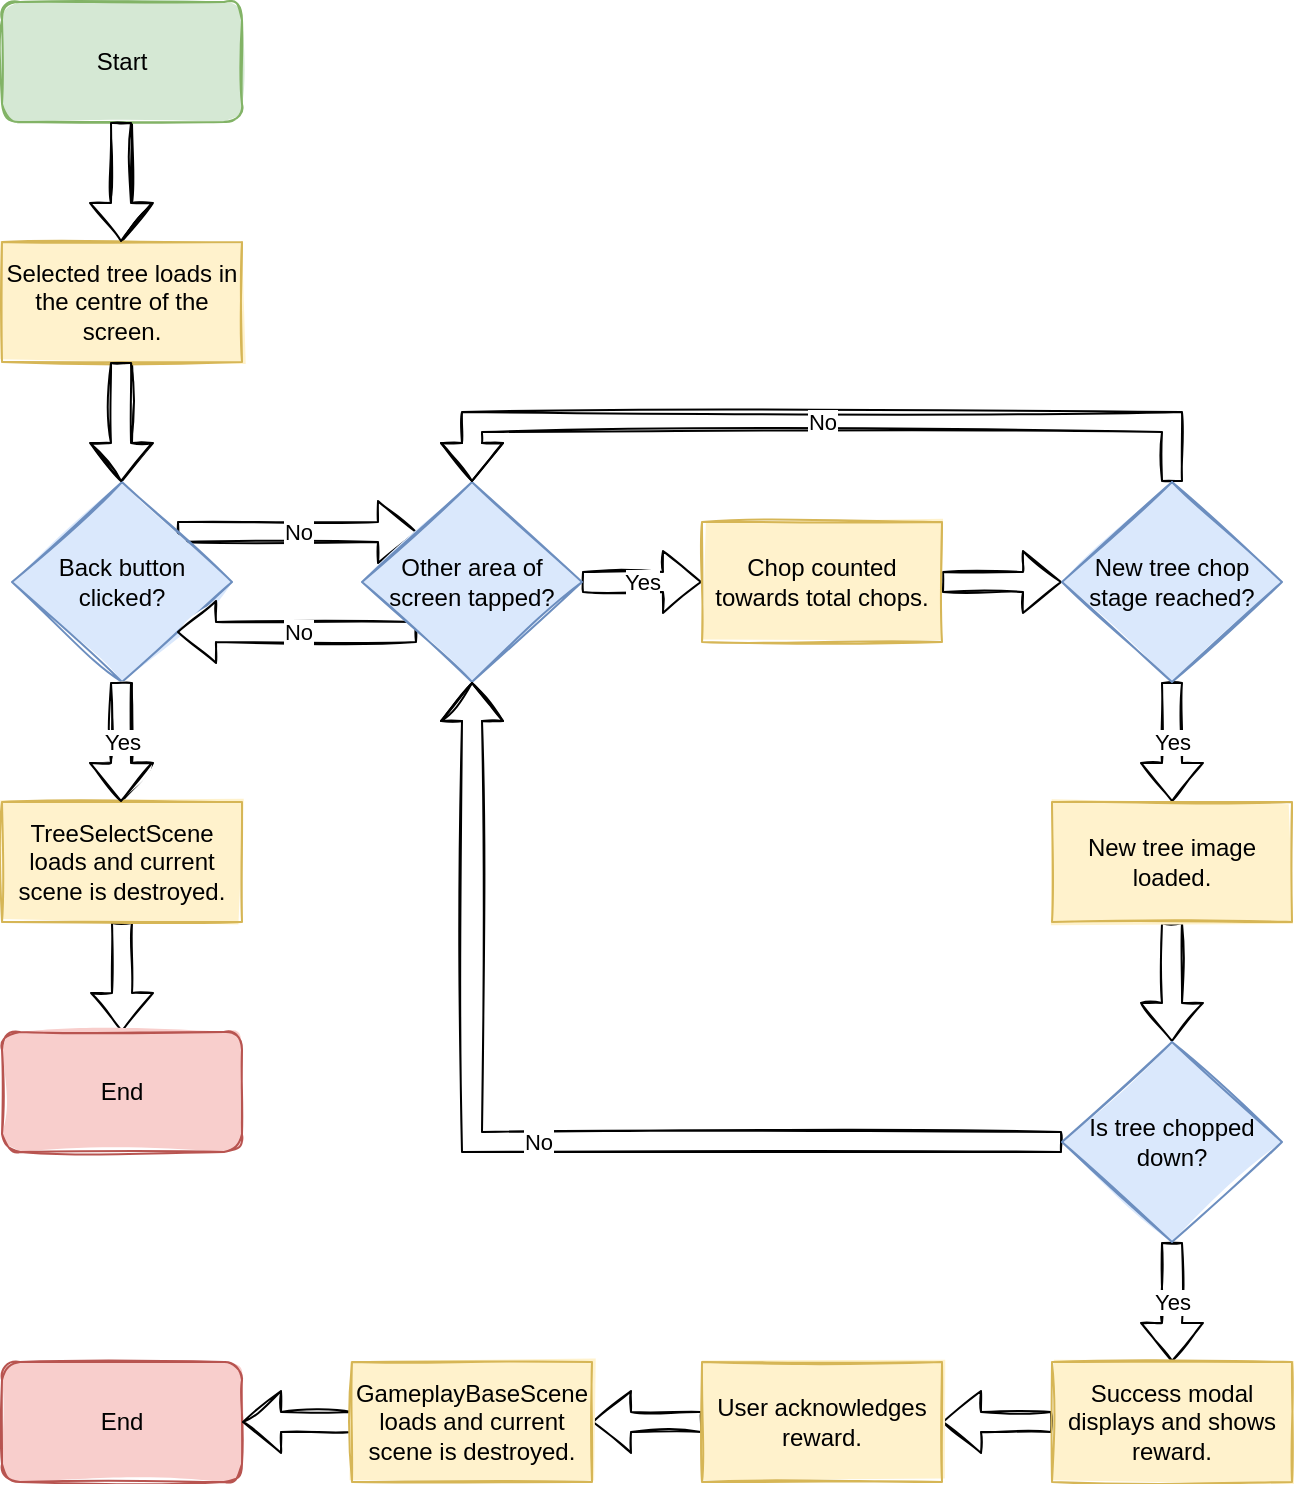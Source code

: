 <mxfile version="16.1.2" type="device"><diagram id="o_-JVSorGUq8rQS-DgG7" name="Page-1"><mxGraphModel dx="870" dy="626" grid="1" gridSize="10" guides="1" tooltips="1" connect="1" arrows="1" fold="1" page="1" pageScale="1" pageWidth="827" pageHeight="1169" background="none" math="0" shadow="0"><root><mxCell id="0"/><mxCell id="1" parent="0"/><mxCell id="ipaL6n43P8oaSK_bz6wS-7" style="edgeStyle=orthogonalEdgeStyle;rounded=0;orthogonalLoop=1;jettySize=auto;html=1;exitX=0.5;exitY=1;exitDx=0;exitDy=0;sketch=1;strokeColor=default;shape=flexArrow;" parent="1" source="ipaL6n43P8oaSK_bz6wS-1" target="ipaL6n43P8oaSK_bz6wS-6" edge="1"><mxGeometry relative="1" as="geometry"/></mxCell><mxCell id="ipaL6n43P8oaSK_bz6wS-1" value="Start" style="rounded=1;whiteSpace=wrap;html=1;fillColor=#d5e8d4;strokeColor=#82b366;sketch=1;fillStyle=solid;" parent="1" vertex="1"><mxGeometry x="100" y="40" width="120" height="60" as="geometry"/></mxCell><mxCell id="ipaL6n43P8oaSK_bz6wS-9" value="" style="edgeStyle=orthogonalEdgeStyle;shape=flexArrow;rounded=0;sketch=1;orthogonalLoop=1;jettySize=auto;html=1;strokeColor=default;" parent="1" source="ipaL6n43P8oaSK_bz6wS-6" target="ipaL6n43P8oaSK_bz6wS-8" edge="1"><mxGeometry relative="1" as="geometry"/></mxCell><mxCell id="ipaL6n43P8oaSK_bz6wS-6" value="Selected tree loads in the centre of the screen." style="rounded=0;whiteSpace=wrap;html=1;sketch=1;fillStyle=solid;fillColor=#fff2cc;strokeColor=#d6b656;" parent="1" vertex="1"><mxGeometry x="100" y="160" width="120" height="60" as="geometry"/></mxCell><mxCell id="ipaL6n43P8oaSK_bz6wS-13" value="Yes" style="edgeStyle=orthogonalEdgeStyle;shape=flexArrow;rounded=0;sketch=1;orthogonalLoop=1;jettySize=auto;html=1;strokeColor=default;" parent="1" source="ipaL6n43P8oaSK_bz6wS-8" target="ipaL6n43P8oaSK_bz6wS-12" edge="1"><mxGeometry relative="1" as="geometry"/></mxCell><mxCell id="a40_caRDclVvDFNg0dCP-4" value="No" style="edgeStyle=orthogonalEdgeStyle;shape=flexArrow;rounded=0;orthogonalLoop=1;jettySize=auto;html=1;exitX=1;exitY=0;exitDx=0;exitDy=0;entryX=0;entryY=0;entryDx=0;entryDy=0;sketch=1;fillColor=#FFFFFF;fillStyle=solid;" edge="1" parent="1" source="ipaL6n43P8oaSK_bz6wS-8" target="a40_caRDclVvDFNg0dCP-2"><mxGeometry relative="1" as="geometry"/></mxCell><mxCell id="ipaL6n43P8oaSK_bz6wS-8" value="Back button clicked?" style="rhombus;whiteSpace=wrap;html=1;fillColor=#dae8fc;strokeColor=#6c8ebf;rounded=0;sketch=1;fillStyle=solid;" parent="1" vertex="1"><mxGeometry x="105" y="280" width="110" height="100" as="geometry"/></mxCell><mxCell id="a40_caRDclVvDFNg0dCP-1" style="edgeStyle=orthogonalEdgeStyle;rounded=0;orthogonalLoop=1;jettySize=auto;html=1;exitX=0.5;exitY=1;exitDx=0;exitDy=0;sketch=1;fillColor=#FFFFFF;shape=flexArrow;fillStyle=solid;" edge="1" parent="1" source="ipaL6n43P8oaSK_bz6wS-12" target="ipaL6n43P8oaSK_bz6wS-14"><mxGeometry relative="1" as="geometry"/></mxCell><mxCell id="ipaL6n43P8oaSK_bz6wS-12" value="TreeSelectScene loads and current scene is destroyed." style="rounded=0;whiteSpace=wrap;html=1;sketch=1;fillStyle=solid;fillColor=#fff2cc;strokeColor=#d6b656;" parent="1" vertex="1"><mxGeometry x="100" y="440" width="120" height="60" as="geometry"/></mxCell><mxCell id="ipaL6n43P8oaSK_bz6wS-14" value="End" style="rounded=1;whiteSpace=wrap;html=1;fillColor=#f8cecc;strokeColor=#b85450;sketch=1;fillStyle=solid;" parent="1" vertex="1"><mxGeometry x="100" y="555" width="120" height="60" as="geometry"/></mxCell><mxCell id="ipaL6n43P8oaSK_bz6wS-22" value="End" style="rounded=1;whiteSpace=wrap;html=1;fillColor=#f8cecc;strokeColor=#b85450;sketch=1;fillStyle=solid;" parent="1" vertex="1"><mxGeometry x="100" y="720" width="120" height="60" as="geometry"/></mxCell><mxCell id="LiWWIZqxrh0gKxfWtvxY-1" style="edgeStyle=orthogonalEdgeStyle;rounded=0;orthogonalLoop=1;jettySize=auto;html=1;exitX=0.5;exitY=1;exitDx=0;exitDy=0;sketch=1;strokeColor=default;shape=flexArrow;fillColor=#FFFFFF;fillStyle=solid;" parent="1" edge="1"><mxGeometry relative="1" as="geometry"><mxPoint x="159.5" y="100" as="sourcePoint"/><mxPoint x="159.5" y="160" as="targetPoint"/></mxGeometry></mxCell><mxCell id="LiWWIZqxrh0gKxfWtvxY-2" value="" style="edgeStyle=orthogonalEdgeStyle;shape=flexArrow;rounded=0;sketch=1;orthogonalLoop=1;jettySize=auto;html=1;strokeColor=default;fillColor=#FFFFFF;fillStyle=solid;" parent="1" edge="1"><mxGeometry relative="1" as="geometry"><mxPoint x="159.5" y="220" as="sourcePoint"/><mxPoint x="159.5" y="280" as="targetPoint"/></mxGeometry></mxCell><mxCell id="LiWWIZqxrh0gKxfWtvxY-3" value="Yes" style="edgeStyle=orthogonalEdgeStyle;shape=flexArrow;rounded=0;sketch=1;orthogonalLoop=1;jettySize=auto;html=1;strokeColor=default;fillColor=#FFFFFF;fillStyle=solid;" parent="1" edge="1"><mxGeometry relative="1" as="geometry"><mxPoint x="159.5" y="380" as="sourcePoint"/><mxPoint x="159.5" y="440" as="targetPoint"/></mxGeometry></mxCell><mxCell id="a40_caRDclVvDFNg0dCP-5" value="No" style="edgeStyle=orthogonalEdgeStyle;shape=flexArrow;rounded=0;sketch=1;orthogonalLoop=1;jettySize=auto;html=1;exitX=0;exitY=1;exitDx=0;exitDy=0;entryX=1;entryY=1;entryDx=0;entryDy=0;labelBackgroundColor=default;fontFamily=Helvetica;fontSize=11;fontColor=default;endArrow=classic;strokeColor=default;fillColor=#FFFFFF;fillStyle=solid;" edge="1" parent="1" source="a40_caRDclVvDFNg0dCP-2" target="ipaL6n43P8oaSK_bz6wS-8"><mxGeometry relative="1" as="geometry"/></mxCell><mxCell id="a40_caRDclVvDFNg0dCP-6" value="Yes" style="edgeStyle=orthogonalEdgeStyle;shape=flexArrow;rounded=0;sketch=1;orthogonalLoop=1;jettySize=auto;html=1;exitX=1;exitY=0.5;exitDx=0;exitDy=0;labelBackgroundColor=default;fontFamily=Helvetica;fontSize=11;fontColor=default;endArrow=classic;strokeColor=default;fillColor=#FFFFFF;entryX=0;entryY=0.5;entryDx=0;entryDy=0;fillStyle=solid;" edge="1" parent="1" source="a40_caRDclVvDFNg0dCP-2" target="a40_caRDclVvDFNg0dCP-8"><mxGeometry relative="1" as="geometry"><mxPoint x="450" y="330" as="targetPoint"/></mxGeometry></mxCell><mxCell id="a40_caRDclVvDFNg0dCP-2" value="Other area of &lt;br&gt;screen tapped?" style="rhombus;whiteSpace=wrap;html=1;fillColor=#dae8fc;strokeColor=#6c8ebf;rounded=0;sketch=1;fillStyle=solid;" vertex="1" parent="1"><mxGeometry x="280" y="280" width="110" height="100" as="geometry"/></mxCell><mxCell id="a40_caRDclVvDFNg0dCP-10" style="edgeStyle=orthogonalEdgeStyle;shape=flexArrow;rounded=0;sketch=1;orthogonalLoop=1;jettySize=auto;html=1;exitX=1;exitY=0.5;exitDx=0;exitDy=0;entryX=0;entryY=0.5;entryDx=0;entryDy=0;labelBackgroundColor=default;fontFamily=Helvetica;fontSize=11;fontColor=default;endArrow=classic;strokeColor=default;fillColor=#FFFFFF;fillStyle=solid;" edge="1" parent="1" source="a40_caRDclVvDFNg0dCP-8" target="a40_caRDclVvDFNg0dCP-9"><mxGeometry relative="1" as="geometry"/></mxCell><mxCell id="a40_caRDclVvDFNg0dCP-8" value="Chop counted towards total chops." style="rounded=0;whiteSpace=wrap;html=1;sketch=1;fillStyle=solid;fillColor=#fff2cc;strokeColor=#d6b656;" vertex="1" parent="1"><mxGeometry x="450" y="300" width="120" height="60" as="geometry"/></mxCell><mxCell id="a40_caRDclVvDFNg0dCP-12" value="No" style="edgeStyle=orthogonalEdgeStyle;shape=flexArrow;rounded=0;sketch=1;orthogonalLoop=1;jettySize=auto;html=1;exitX=0.5;exitY=0;exitDx=0;exitDy=0;entryX=0.5;entryY=0;entryDx=0;entryDy=0;labelBackgroundColor=default;fontFamily=Helvetica;fontSize=11;fontColor=default;endArrow=classic;strokeColor=default;fillColor=#FFFFFF;fillStyle=solid;" edge="1" parent="1" source="a40_caRDclVvDFNg0dCP-9" target="a40_caRDclVvDFNg0dCP-2"><mxGeometry relative="1" as="geometry"><Array as="points"><mxPoint x="685" y="250"/><mxPoint x="335" y="250"/></Array></mxGeometry></mxCell><mxCell id="a40_caRDclVvDFNg0dCP-13" value="Yes" style="edgeStyle=orthogonalEdgeStyle;shape=flexArrow;rounded=0;sketch=1;orthogonalLoop=1;jettySize=auto;html=1;exitX=0.5;exitY=1;exitDx=0;exitDy=0;labelBackgroundColor=default;fontFamily=Helvetica;fontSize=11;fontColor=default;endArrow=classic;strokeColor=default;fillColor=#FFFFFF;entryX=0.5;entryY=0;entryDx=0;entryDy=0;fillStyle=solid;" edge="1" parent="1" source="a40_caRDclVvDFNg0dCP-9" target="a40_caRDclVvDFNg0dCP-14"><mxGeometry relative="1" as="geometry"><mxPoint x="685" y="440" as="targetPoint"/></mxGeometry></mxCell><mxCell id="a40_caRDclVvDFNg0dCP-9" value="New tree chop stage reached?" style="rhombus;whiteSpace=wrap;html=1;fillColor=#dae8fc;strokeColor=#6c8ebf;rounded=0;sketch=1;fillStyle=solid;" vertex="1" parent="1"><mxGeometry x="630" y="280" width="110" height="100" as="geometry"/></mxCell><mxCell id="a40_caRDclVvDFNg0dCP-18" style="edgeStyle=orthogonalEdgeStyle;shape=flexArrow;rounded=0;sketch=1;orthogonalLoop=1;jettySize=auto;html=1;exitX=0.5;exitY=1;exitDx=0;exitDy=0;entryX=0.5;entryY=0;entryDx=0;entryDy=0;labelBackgroundColor=default;fontFamily=Helvetica;fontSize=11;fontColor=default;endArrow=classic;strokeColor=default;fillColor=#FFFFFF;fillStyle=solid;" edge="1" parent="1" source="a40_caRDclVvDFNg0dCP-14" target="a40_caRDclVvDFNg0dCP-17"><mxGeometry relative="1" as="geometry"/></mxCell><mxCell id="a40_caRDclVvDFNg0dCP-14" value="New tree image loaded." style="rounded=0;whiteSpace=wrap;html=1;sketch=1;fillStyle=solid;fillColor=#fff2cc;strokeColor=#d6b656;" vertex="1" parent="1"><mxGeometry x="625" y="440" width="120" height="60" as="geometry"/></mxCell><mxCell id="a40_caRDclVvDFNg0dCP-19" value="No" style="edgeStyle=orthogonalEdgeStyle;shape=flexArrow;rounded=0;sketch=1;orthogonalLoop=1;jettySize=auto;html=1;exitX=0;exitY=0.5;exitDx=0;exitDy=0;entryX=0.5;entryY=1;entryDx=0;entryDy=0;labelBackgroundColor=default;fontFamily=Helvetica;fontSize=11;fontColor=default;endArrow=classic;strokeColor=default;fillColor=#FFFFFF;fillStyle=solid;" edge="1" parent="1" source="a40_caRDclVvDFNg0dCP-17" target="a40_caRDclVvDFNg0dCP-2"><mxGeometry relative="1" as="geometry"/></mxCell><mxCell id="a40_caRDclVvDFNg0dCP-21" value="Yes" style="edgeStyle=orthogonalEdgeStyle;shape=flexArrow;rounded=0;sketch=1;orthogonalLoop=1;jettySize=auto;html=1;exitX=0.5;exitY=1;exitDx=0;exitDy=0;labelBackgroundColor=default;fontFamily=Helvetica;fontSize=11;fontColor=default;endArrow=classic;strokeColor=default;fillColor=#FFFFFF;fillStyle=solid;" edge="1" parent="1" source="a40_caRDclVvDFNg0dCP-17" target="a40_caRDclVvDFNg0dCP-20"><mxGeometry relative="1" as="geometry"/></mxCell><mxCell id="a40_caRDclVvDFNg0dCP-17" value="Is tree chopped down?" style="rhombus;whiteSpace=wrap;html=1;fillColor=#dae8fc;strokeColor=#6c8ebf;rounded=0;sketch=1;fillStyle=solid;" vertex="1" parent="1"><mxGeometry x="630" y="560" width="110" height="100" as="geometry"/></mxCell><mxCell id="a40_caRDclVvDFNg0dCP-23" style="edgeStyle=orthogonalEdgeStyle;shape=flexArrow;rounded=0;sketch=1;orthogonalLoop=1;jettySize=auto;html=1;exitX=0;exitY=0.5;exitDx=0;exitDy=0;entryX=1;entryY=0.5;entryDx=0;entryDy=0;labelBackgroundColor=default;fontFamily=Helvetica;fontSize=11;fontColor=default;endArrow=classic;strokeColor=default;fillColor=#FFFFFF;fillStyle=solid;" edge="1" parent="1" source="a40_caRDclVvDFNg0dCP-20" target="a40_caRDclVvDFNg0dCP-22"><mxGeometry relative="1" as="geometry"/></mxCell><mxCell id="a40_caRDclVvDFNg0dCP-20" value="Success modal displays and shows reward." style="rounded=0;whiteSpace=wrap;html=1;sketch=1;fillStyle=solid;fillColor=#fff2cc;strokeColor=#d6b656;" vertex="1" parent="1"><mxGeometry x="625" y="720" width="120" height="60" as="geometry"/></mxCell><mxCell id="a40_caRDclVvDFNg0dCP-25" style="edgeStyle=orthogonalEdgeStyle;shape=flexArrow;rounded=0;sketch=1;orthogonalLoop=1;jettySize=auto;html=1;exitX=0;exitY=0.5;exitDx=0;exitDy=0;entryX=1;entryY=0.5;entryDx=0;entryDy=0;labelBackgroundColor=default;fontFamily=Helvetica;fontSize=11;fontColor=default;endArrow=classic;strokeColor=default;fillColor=#FFFFFF;fillStyle=solid;" edge="1" parent="1" source="a40_caRDclVvDFNg0dCP-22" target="a40_caRDclVvDFNg0dCP-24"><mxGeometry relative="1" as="geometry"/></mxCell><mxCell id="a40_caRDclVvDFNg0dCP-22" value="User acknowledges reward." style="rounded=0;whiteSpace=wrap;html=1;sketch=1;fillStyle=solid;fillColor=#fff2cc;strokeColor=#d6b656;" vertex="1" parent="1"><mxGeometry x="450" y="720" width="120" height="60" as="geometry"/></mxCell><mxCell id="a40_caRDclVvDFNg0dCP-26" style="edgeStyle=orthogonalEdgeStyle;shape=flexArrow;rounded=0;sketch=1;orthogonalLoop=1;jettySize=auto;html=1;exitX=0;exitY=0.5;exitDx=0;exitDy=0;entryX=1;entryY=0.5;entryDx=0;entryDy=0;labelBackgroundColor=default;fontFamily=Helvetica;fontSize=11;fontColor=default;endArrow=classic;strokeColor=default;fillColor=#FFFFFF;fillStyle=solid;" edge="1" parent="1" source="a40_caRDclVvDFNg0dCP-24" target="ipaL6n43P8oaSK_bz6wS-22"><mxGeometry relative="1" as="geometry"/></mxCell><mxCell id="a40_caRDclVvDFNg0dCP-24" value="GameplayBaseScene loads and current scene is destroyed." style="rounded=0;whiteSpace=wrap;html=1;sketch=1;fillStyle=solid;fillColor=#fff2cc;strokeColor=#d6b656;" vertex="1" parent="1"><mxGeometry x="275" y="720" width="120" height="60" as="geometry"/></mxCell></root></mxGraphModel></diagram></mxfile>